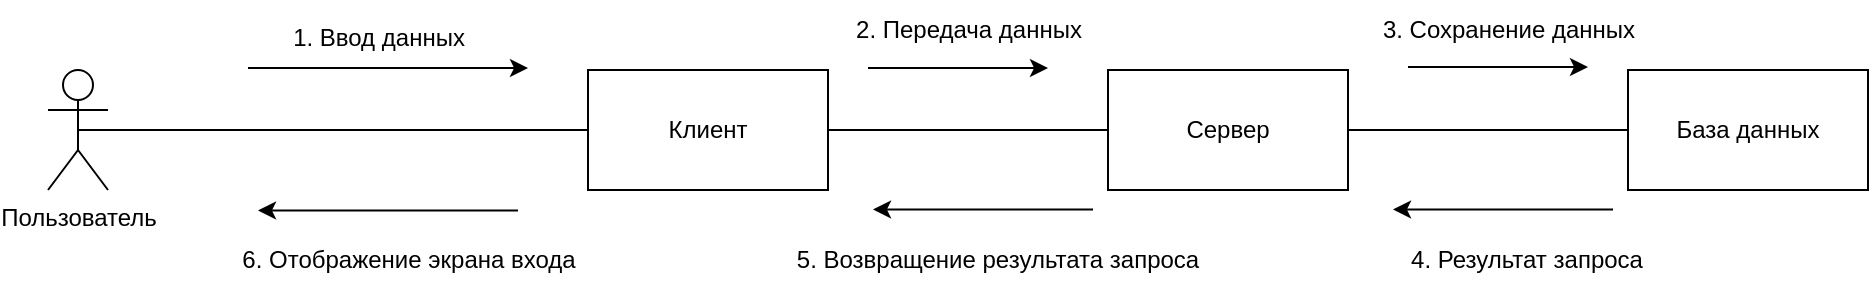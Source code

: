 <mxfile version="20.8.16" type="device"><diagram name="Страница 1" id="oprWnK0ZL8aCiFzsWT13"><mxGraphModel dx="1020" dy="542" grid="1" gridSize="10" guides="1" tooltips="1" connect="1" arrows="1" fold="1" page="1" pageScale="1" pageWidth="827" pageHeight="1169" math="0" shadow="0"><root><mxCell id="0"/><mxCell id="1" parent="0"/><mxCell id="VQevLevwcGSvbA4GW87b-1" value="Пользователь" style="shape=umlActor;verticalLabelPosition=bottom;verticalAlign=top;html=1;outlineConnect=0;" vertex="1" parent="1"><mxGeometry x="40" y="400" width="30" height="60" as="geometry"/></mxCell><mxCell id="VQevLevwcGSvbA4GW87b-2" value="" style="edgeStyle=orthogonalEdgeStyle;rounded=0;orthogonalLoop=1;jettySize=auto;html=1;endArrow=none;endFill=0;" edge="1" parent="1" source="VQevLevwcGSvbA4GW87b-3" target="VQevLevwcGSvbA4GW87b-10"><mxGeometry relative="1" as="geometry"><Array as="points"><mxPoint x="480" y="430"/><mxPoint x="480" y="430"/></Array></mxGeometry></mxCell><mxCell id="VQevLevwcGSvbA4GW87b-3" value="Клиент" style="rounded=0;whiteSpace=wrap;html=1;" vertex="1" parent="1"><mxGeometry x="310" y="400" width="120" height="60" as="geometry"/></mxCell><mxCell id="VQevLevwcGSvbA4GW87b-4" value="" style="endArrow=none;html=1;rounded=0;exitX=0.5;exitY=0.5;exitDx=0;exitDy=0;exitPerimeter=0;entryX=0;entryY=0.5;entryDx=0;entryDy=0;" edge="1" parent="1" source="VQevLevwcGSvbA4GW87b-1" target="VQevLevwcGSvbA4GW87b-3"><mxGeometry width="50" height="50" relative="1" as="geometry"><mxPoint x="320" y="410" as="sourcePoint"/><mxPoint x="370" y="360" as="targetPoint"/></mxGeometry></mxCell><mxCell id="VQevLevwcGSvbA4GW87b-5" value="" style="endArrow=classic;html=1;rounded=0;" edge="1" parent="1"><mxGeometry width="50" height="50" relative="1" as="geometry"><mxPoint x="140" y="399" as="sourcePoint"/><mxPoint x="280" y="399" as="targetPoint"/></mxGeometry></mxCell><mxCell id="VQevLevwcGSvbA4GW87b-6" value="1. Ввод данных" style="text;html=1;align=center;verticalAlign=middle;resizable=0;points=[];autosize=1;strokeColor=none;fillColor=none;" vertex="1" parent="1"><mxGeometry x="150" y="369" width="110" height="30" as="geometry"/></mxCell><mxCell id="VQevLevwcGSvbA4GW87b-7" value="" style="endArrow=classic;html=1;rounded=0;" edge="1" parent="1"><mxGeometry width="50" height="50" relative="1" as="geometry"><mxPoint x="275" y="470.25" as="sourcePoint"/><mxPoint x="145" y="470.25" as="targetPoint"/></mxGeometry></mxCell><mxCell id="VQevLevwcGSvbA4GW87b-8" value="6. Отображение экрана входа" style="text;html=1;align=center;verticalAlign=middle;resizable=0;points=[];autosize=1;strokeColor=none;fillColor=none;" vertex="1" parent="1"><mxGeometry x="125" y="480.25" width="190" height="30" as="geometry"/></mxCell><mxCell id="VQevLevwcGSvbA4GW87b-9" value="" style="edgeStyle=orthogonalEdgeStyle;rounded=0;orthogonalLoop=1;jettySize=auto;html=1;endArrow=none;endFill=0;" edge="1" parent="1" source="VQevLevwcGSvbA4GW87b-10" target="VQevLevwcGSvbA4GW87b-11"><mxGeometry relative="1" as="geometry"/></mxCell><mxCell id="VQevLevwcGSvbA4GW87b-10" value="Сервер" style="whiteSpace=wrap;html=1;rounded=0;" vertex="1" parent="1"><mxGeometry x="570" y="400" width="120" height="60" as="geometry"/></mxCell><mxCell id="VQevLevwcGSvbA4GW87b-11" value="База данных" style="whiteSpace=wrap;html=1;rounded=0;" vertex="1" parent="1"><mxGeometry x="830" y="400" width="120" height="60" as="geometry"/></mxCell><mxCell id="VQevLevwcGSvbA4GW87b-12" value="" style="endArrow=classic;html=1;rounded=0;" edge="1" parent="1"><mxGeometry width="50" height="50" relative="1" as="geometry"><mxPoint x="450" y="399" as="sourcePoint"/><mxPoint x="540" y="399" as="targetPoint"/></mxGeometry></mxCell><mxCell id="VQevLevwcGSvbA4GW87b-13" value="2. Передача данных" style="text;html=1;align=center;verticalAlign=middle;resizable=0;points=[];autosize=1;strokeColor=none;fillColor=none;" vertex="1" parent="1"><mxGeometry x="430" y="365" width="140" height="30" as="geometry"/></mxCell><mxCell id="VQevLevwcGSvbA4GW87b-14" value="" style="endArrow=classic;html=1;rounded=0;" edge="1" parent="1"><mxGeometry width="50" height="50" relative="1" as="geometry"><mxPoint x="720" y="398.5" as="sourcePoint"/><mxPoint x="810" y="398.5" as="targetPoint"/></mxGeometry></mxCell><mxCell id="VQevLevwcGSvbA4GW87b-15" value="3. Сохранение данных&lt;br&gt;" style="text;html=1;align=center;verticalAlign=middle;resizable=0;points=[];autosize=1;strokeColor=none;fillColor=none;" vertex="1" parent="1"><mxGeometry x="695" y="365" width="150" height="30" as="geometry"/></mxCell><mxCell id="VQevLevwcGSvbA4GW87b-16" value="" style="endArrow=classic;html=1;rounded=0;" edge="1" parent="1"><mxGeometry width="50" height="50" relative="1" as="geometry"><mxPoint x="822.5" y="469.75" as="sourcePoint"/><mxPoint x="712.5" y="469.75" as="targetPoint"/></mxGeometry></mxCell><mxCell id="VQevLevwcGSvbA4GW87b-17" value="4. Результат запроса" style="text;html=1;strokeColor=none;fillColor=none;align=center;verticalAlign=middle;whiteSpace=wrap;rounded=0;" vertex="1" parent="1"><mxGeometry x="717.5" y="480.25" width="122.5" height="30" as="geometry"/></mxCell><mxCell id="VQevLevwcGSvbA4GW87b-18" value="" style="endArrow=classic;html=1;rounded=0;" edge="1" parent="1"><mxGeometry width="50" height="50" relative="1" as="geometry"><mxPoint x="562.5" y="469.75" as="sourcePoint"/><mxPoint x="452.5" y="469.75" as="targetPoint"/></mxGeometry></mxCell><mxCell id="VQevLevwcGSvbA4GW87b-19" value="5. Возвращение результата запроса" style="text;html=1;strokeColor=none;fillColor=none;align=center;verticalAlign=middle;whiteSpace=wrap;rounded=0;" vertex="1" parent="1"><mxGeometry x="410" y="480.25" width="210" height="30" as="geometry"/></mxCell></root></mxGraphModel></diagram></mxfile>